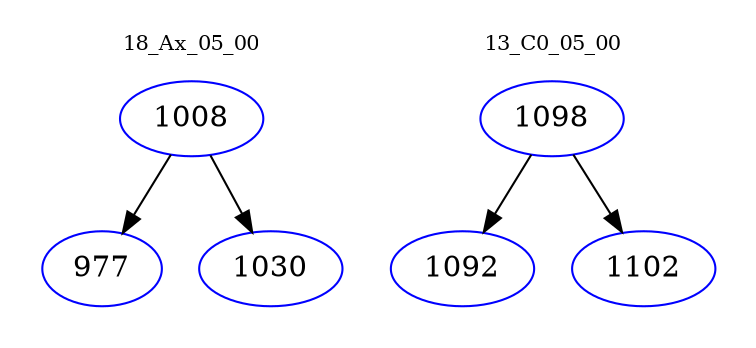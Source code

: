 digraph{
subgraph cluster_0 {
color = white
label = "18_Ax_05_00";
fontsize=10;
T0_1008 [label="1008", color="blue"]
T0_1008 -> T0_977 [color="black"]
T0_977 [label="977", color="blue"]
T0_1008 -> T0_1030 [color="black"]
T0_1030 [label="1030", color="blue"]
}
subgraph cluster_1 {
color = white
label = "13_C0_05_00";
fontsize=10;
T1_1098 [label="1098", color="blue"]
T1_1098 -> T1_1092 [color="black"]
T1_1092 [label="1092", color="blue"]
T1_1098 -> T1_1102 [color="black"]
T1_1102 [label="1102", color="blue"]
}
}
